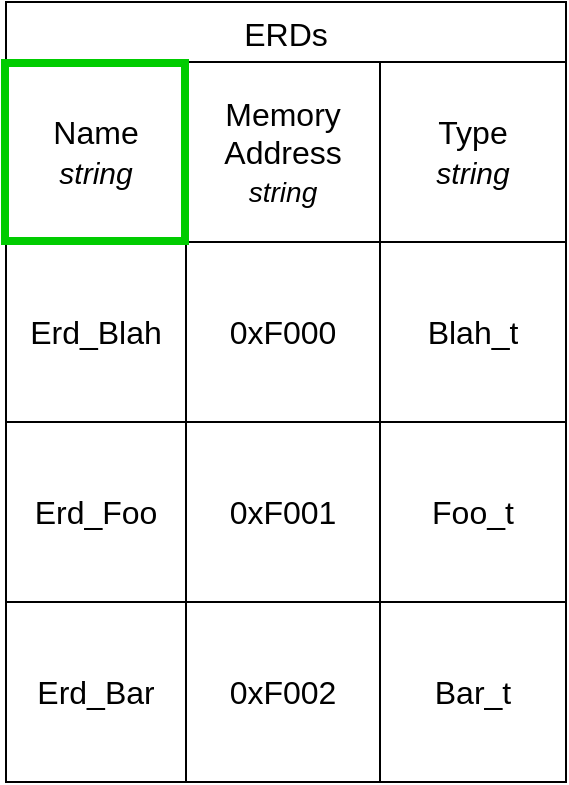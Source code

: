 <mxfile>
    <diagram id="wPQDcEUORbiUfu1othtV" name="Page-1">
        <mxGraphModel dx="807" dy="1166" grid="1" gridSize="10" guides="1" tooltips="1" connect="1" arrows="1" fold="1" page="1" pageScale="1" pageWidth="850" pageHeight="1100" math="0" shadow="0">
            <root>
                <mxCell id="0"/>
                <mxCell id="1" parent="0"/>
                <mxCell id="36" value="" style="rounded=0;whiteSpace=wrap;html=1;" parent="1" vertex="1">
                    <mxGeometry x="60" y="70" width="280" height="390" as="geometry"/>
                </mxCell>
                <mxCell id="18" value="ERDs" style="shape=table;startSize=30;container=1;collapsible=0;childLayout=tableLayout;fontSize=16;strokeColor=#000000;fontColor=#000000;" parent="1" vertex="1">
                    <mxGeometry x="60" y="70" width="280" height="390" as="geometry"/>
                </mxCell>
                <mxCell id="19" value="" style="shape=tableRow;horizontal=0;startSize=0;swimlaneHead=0;swimlaneBody=0;strokeColor=#000000;top=0;left=0;bottom=0;right=0;collapsible=0;dropTarget=0;fillColor=none;points=[[0,0.5],[1,0.5]];portConstraint=eastwest;fontSize=16;fontColor=#000000;" parent="18" vertex="1">
                    <mxGeometry y="30" width="280" height="90" as="geometry"/>
                </mxCell>
                <mxCell id="20" value="Name&lt;div&gt;&lt;i&gt;&lt;font style=&quot;font-size: 15px;&quot;&gt;string&lt;/font&gt;&lt;/i&gt;&lt;/div&gt;" style="shape=partialRectangle;html=1;whiteSpace=wrap;connectable=0;strokeColor=#000000;overflow=hidden;fillColor=none;top=0;left=0;bottom=0;right=0;pointerEvents=1;fontSize=16;fontColor=#000000;" parent="19" vertex="1">
                    <mxGeometry width="90" height="90" as="geometry">
                        <mxRectangle width="90" height="90" as="alternateBounds"/>
                    </mxGeometry>
                </mxCell>
                <mxCell id="21" value="&lt;font style=&quot;&quot;&gt;Memory Address&lt;/font&gt;&lt;div&gt;&lt;span style=&quot;font-size: 14px;&quot;&gt;&lt;i&gt;string&lt;/i&gt;&lt;/span&gt;&lt;/div&gt;" style="shape=partialRectangle;html=1;whiteSpace=wrap;connectable=0;strokeColor=#000000;overflow=hidden;fillColor=none;top=0;left=0;bottom=0;right=0;pointerEvents=1;fontSize=16;fontColor=#000000;" parent="19" vertex="1">
                    <mxGeometry x="90" width="97" height="90" as="geometry">
                        <mxRectangle width="97" height="90" as="alternateBounds"/>
                    </mxGeometry>
                </mxCell>
                <mxCell id="22" value="Type&lt;div&gt;&lt;i&gt;&lt;font style=&quot;font-size: 15px;&quot;&gt;string&lt;/font&gt;&lt;/i&gt;&lt;/div&gt;" style="shape=partialRectangle;html=1;whiteSpace=wrap;connectable=0;strokeColor=#000000;overflow=hidden;fillColor=none;top=0;left=0;bottom=0;right=0;pointerEvents=1;fontSize=16;fontColor=#000000;" parent="19" vertex="1">
                    <mxGeometry x="187" width="93" height="90" as="geometry">
                        <mxRectangle width="93" height="90" as="alternateBounds"/>
                    </mxGeometry>
                </mxCell>
                <mxCell id="23" style="shape=tableRow;horizontal=0;startSize=0;swimlaneHead=0;swimlaneBody=0;strokeColor=#000000;top=0;left=0;bottom=0;right=0;collapsible=0;dropTarget=0;fillColor=none;points=[[0,0.5],[1,0.5]];portConstraint=eastwest;fontSize=16;fontColor=#000000;" parent="18" vertex="1">
                    <mxGeometry y="120" width="280" height="90" as="geometry"/>
                </mxCell>
                <mxCell id="24" value="Erd_Blah" style="shape=partialRectangle;html=1;whiteSpace=wrap;connectable=0;strokeColor=#000000;overflow=hidden;fillColor=none;top=0;left=0;bottom=0;right=0;pointerEvents=1;fontSize=16;fontColor=#000000;" parent="23" vertex="1">
                    <mxGeometry width="90" height="90" as="geometry">
                        <mxRectangle width="90" height="90" as="alternateBounds"/>
                    </mxGeometry>
                </mxCell>
                <mxCell id="25" value="0xF000" style="shape=partialRectangle;html=1;whiteSpace=wrap;connectable=0;strokeColor=#000000;overflow=hidden;fillColor=none;top=0;left=0;bottom=0;right=0;pointerEvents=1;fontSize=16;fontColor=#000000;" parent="23" vertex="1">
                    <mxGeometry x="90" width="97" height="90" as="geometry">
                        <mxRectangle width="97" height="90" as="alternateBounds"/>
                    </mxGeometry>
                </mxCell>
                <mxCell id="26" value="Blah_t" style="shape=partialRectangle;html=1;whiteSpace=wrap;connectable=0;strokeColor=#000000;overflow=hidden;fillColor=none;top=0;left=0;bottom=0;right=0;pointerEvents=1;fontSize=16;fontColor=#000000;" parent="23" vertex="1">
                    <mxGeometry x="187" width="93" height="90" as="geometry">
                        <mxRectangle width="93" height="90" as="alternateBounds"/>
                    </mxGeometry>
                </mxCell>
                <mxCell id="27" style="shape=tableRow;horizontal=0;startSize=0;swimlaneHead=0;swimlaneBody=0;strokeColor=#000000;top=0;left=0;bottom=0;right=0;collapsible=0;dropTarget=0;fillColor=none;points=[[0,0.5],[1,0.5]];portConstraint=eastwest;fontSize=16;fontColor=#000000;" parent="18" vertex="1">
                    <mxGeometry y="210" width="280" height="90" as="geometry"/>
                </mxCell>
                <mxCell id="28" value="Erd_Foo" style="shape=partialRectangle;html=1;whiteSpace=wrap;connectable=0;strokeColor=#000000;overflow=hidden;fillColor=none;top=0;left=0;bottom=0;right=0;pointerEvents=1;fontSize=16;fontColor=#000000;" parent="27" vertex="1">
                    <mxGeometry width="90" height="90" as="geometry">
                        <mxRectangle width="90" height="90" as="alternateBounds"/>
                    </mxGeometry>
                </mxCell>
                <mxCell id="29" value="0xF001" style="shape=partialRectangle;html=1;whiteSpace=wrap;connectable=0;strokeColor=#000000;overflow=hidden;fillColor=none;top=0;left=0;bottom=0;right=0;pointerEvents=1;fontSize=16;fontColor=#000000;" parent="27" vertex="1">
                    <mxGeometry x="90" width="97" height="90" as="geometry">
                        <mxRectangle width="97" height="90" as="alternateBounds"/>
                    </mxGeometry>
                </mxCell>
                <mxCell id="30" value="Foo_t" style="shape=partialRectangle;html=1;whiteSpace=wrap;connectable=0;strokeColor=#000000;overflow=hidden;fillColor=none;top=0;left=0;bottom=0;right=0;pointerEvents=1;fontSize=16;fontColor=#000000;" parent="27" vertex="1">
                    <mxGeometry x="187" width="93" height="90" as="geometry">
                        <mxRectangle width="93" height="90" as="alternateBounds"/>
                    </mxGeometry>
                </mxCell>
                <mxCell id="31" style="shape=tableRow;horizontal=0;startSize=0;swimlaneHead=0;swimlaneBody=0;strokeColor=#000000;top=0;left=0;bottom=0;right=0;collapsible=0;dropTarget=0;fillColor=none;points=[[0,0.5],[1,0.5]];portConstraint=eastwest;fontSize=16;fontColor=#000000;" parent="18" vertex="1">
                    <mxGeometry y="300" width="280" height="90" as="geometry"/>
                </mxCell>
                <mxCell id="32" value="Erd_Bar" style="shape=partialRectangle;html=1;whiteSpace=wrap;connectable=0;strokeColor=#000000;overflow=hidden;fillColor=none;top=0;left=0;bottom=0;right=0;pointerEvents=1;fontSize=16;fontColor=#000000;" parent="31" vertex="1">
                    <mxGeometry width="90" height="90" as="geometry">
                        <mxRectangle width="90" height="90" as="alternateBounds"/>
                    </mxGeometry>
                </mxCell>
                <mxCell id="33" value="0xF002" style="shape=partialRectangle;html=1;whiteSpace=wrap;connectable=0;strokeColor=#000000;overflow=hidden;fillColor=none;top=0;left=0;bottom=0;right=0;pointerEvents=1;fontSize=16;fontColor=#000000;" parent="31" vertex="1">
                    <mxGeometry x="90" width="97" height="90" as="geometry">
                        <mxRectangle width="97" height="90" as="alternateBounds"/>
                    </mxGeometry>
                </mxCell>
                <mxCell id="34" value="Bar_t" style="shape=partialRectangle;html=1;whiteSpace=wrap;connectable=0;strokeColor=#000000;overflow=hidden;fillColor=none;top=0;left=0;bottom=0;right=0;pointerEvents=1;fontSize=16;fontColor=#000000;" parent="31" vertex="1">
                    <mxGeometry x="187" width="93" height="90" as="geometry">
                        <mxRectangle width="93" height="90" as="alternateBounds"/>
                    </mxGeometry>
                </mxCell>
                <mxCell id="16" value="" style="rounded=0;whiteSpace=wrap;html=1;rotation=-90;fillColor=none;strokeColor=#00CC00;strokeWidth=4;" parent="1" vertex="1">
                    <mxGeometry x="60" y="100" width="89" height="90" as="geometry"/>
                </mxCell>
            </root>
        </mxGraphModel>
    </diagram>
</mxfile>

